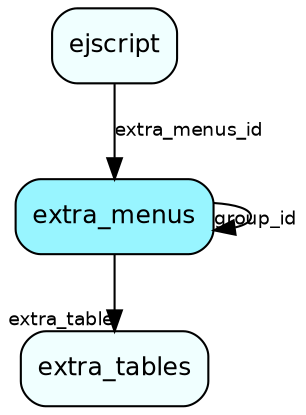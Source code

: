 digraph extra_menus  {
node [shape = box style="rounded, filled" fontname = "Helvetica" fontsize = "12" ]
edge [fontname = "Helvetica" fontsize = "9"]

extra_menus[fillcolor = "cadetblue1"]
extra_tables[fillcolor = "azure1"]
ejscript[fillcolor = "azure1"]
extra_menus -> extra_tables [headlabel = "extra_table"]
extra_menus -> extra_menus [headlabel = "group_id"]
ejscript -> extra_menus [label = "extra_menus_id"]
}
